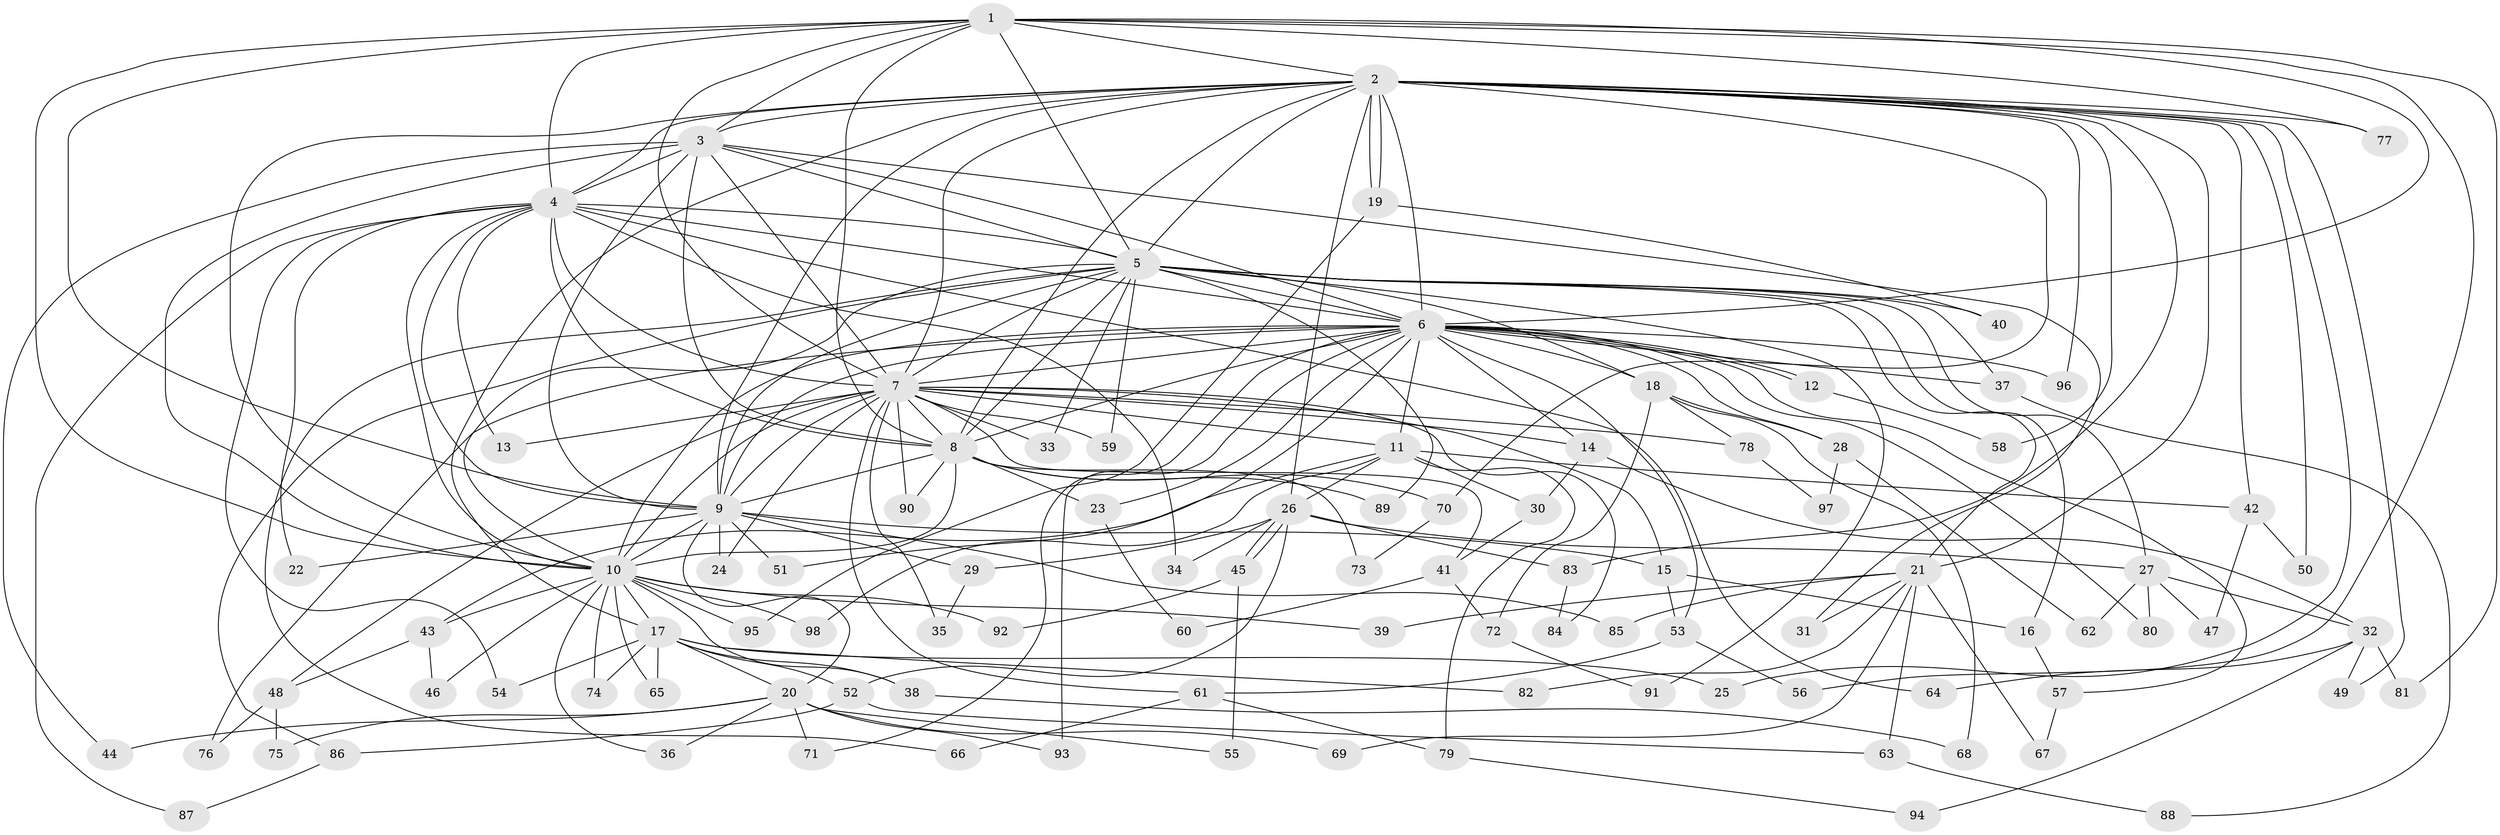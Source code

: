 // coarse degree distribution, {10: 0.041666666666666664, 20: 0.013888888888888888, 9: 0.027777777777777776, 18: 0.027777777777777776, 22: 0.027777777777777776, 24: 0.013888888888888888, 8: 0.027777777777777776, 3: 0.1527777777777778, 2: 0.5277777777777778, 4: 0.041666666666666664, 5: 0.027777777777777776, 7: 0.013888888888888888, 6: 0.05555555555555555}
// Generated by graph-tools (version 1.1) at 2025/51/02/27/25 19:51:43]
// undirected, 98 vertices, 221 edges
graph export_dot {
graph [start="1"]
  node [color=gray90,style=filled];
  1;
  2;
  3;
  4;
  5;
  6;
  7;
  8;
  9;
  10;
  11;
  12;
  13;
  14;
  15;
  16;
  17;
  18;
  19;
  20;
  21;
  22;
  23;
  24;
  25;
  26;
  27;
  28;
  29;
  30;
  31;
  32;
  33;
  34;
  35;
  36;
  37;
  38;
  39;
  40;
  41;
  42;
  43;
  44;
  45;
  46;
  47;
  48;
  49;
  50;
  51;
  52;
  53;
  54;
  55;
  56;
  57;
  58;
  59;
  60;
  61;
  62;
  63;
  64;
  65;
  66;
  67;
  68;
  69;
  70;
  71;
  72;
  73;
  74;
  75;
  76;
  77;
  78;
  79;
  80;
  81;
  82;
  83;
  84;
  85;
  86;
  87;
  88;
  89;
  90;
  91;
  92;
  93;
  94;
  95;
  96;
  97;
  98;
  1 -- 2;
  1 -- 3;
  1 -- 4;
  1 -- 5;
  1 -- 6;
  1 -- 7;
  1 -- 8;
  1 -- 9;
  1 -- 10;
  1 -- 56;
  1 -- 77;
  1 -- 81;
  2 -- 3;
  2 -- 4;
  2 -- 5;
  2 -- 6;
  2 -- 7;
  2 -- 8;
  2 -- 9;
  2 -- 10;
  2 -- 17;
  2 -- 19;
  2 -- 19;
  2 -- 21;
  2 -- 25;
  2 -- 26;
  2 -- 42;
  2 -- 49;
  2 -- 50;
  2 -- 58;
  2 -- 70;
  2 -- 77;
  2 -- 83;
  2 -- 96;
  3 -- 4;
  3 -- 5;
  3 -- 6;
  3 -- 7;
  3 -- 8;
  3 -- 9;
  3 -- 10;
  3 -- 31;
  3 -- 44;
  4 -- 5;
  4 -- 6;
  4 -- 7;
  4 -- 8;
  4 -- 9;
  4 -- 10;
  4 -- 13;
  4 -- 22;
  4 -- 34;
  4 -- 54;
  4 -- 64;
  4 -- 87;
  5 -- 6;
  5 -- 7;
  5 -- 8;
  5 -- 9;
  5 -- 10;
  5 -- 16;
  5 -- 18;
  5 -- 21;
  5 -- 27;
  5 -- 33;
  5 -- 37;
  5 -- 40;
  5 -- 59;
  5 -- 66;
  5 -- 86;
  5 -- 89;
  5 -- 91;
  6 -- 7;
  6 -- 8;
  6 -- 9;
  6 -- 10;
  6 -- 11;
  6 -- 12;
  6 -- 12;
  6 -- 14;
  6 -- 18;
  6 -- 23;
  6 -- 28;
  6 -- 37;
  6 -- 51;
  6 -- 53;
  6 -- 57;
  6 -- 71;
  6 -- 76;
  6 -- 80;
  6 -- 93;
  6 -- 96;
  7 -- 8;
  7 -- 9;
  7 -- 10;
  7 -- 11;
  7 -- 13;
  7 -- 14;
  7 -- 15;
  7 -- 24;
  7 -- 33;
  7 -- 35;
  7 -- 41;
  7 -- 48;
  7 -- 59;
  7 -- 61;
  7 -- 78;
  7 -- 84;
  7 -- 90;
  8 -- 9;
  8 -- 10;
  8 -- 23;
  8 -- 70;
  8 -- 73;
  8 -- 89;
  8 -- 90;
  9 -- 10;
  9 -- 15;
  9 -- 20;
  9 -- 22;
  9 -- 24;
  9 -- 29;
  9 -- 51;
  9 -- 85;
  10 -- 17;
  10 -- 36;
  10 -- 38;
  10 -- 39;
  10 -- 43;
  10 -- 46;
  10 -- 65;
  10 -- 74;
  10 -- 92;
  10 -- 95;
  10 -- 98;
  11 -- 26;
  11 -- 30;
  11 -- 42;
  11 -- 43;
  11 -- 79;
  11 -- 98;
  12 -- 58;
  14 -- 30;
  14 -- 32;
  15 -- 16;
  15 -- 53;
  16 -- 57;
  17 -- 20;
  17 -- 25;
  17 -- 38;
  17 -- 52;
  17 -- 54;
  17 -- 65;
  17 -- 74;
  17 -- 82;
  18 -- 28;
  18 -- 68;
  18 -- 72;
  18 -- 78;
  19 -- 40;
  19 -- 95;
  20 -- 36;
  20 -- 44;
  20 -- 55;
  20 -- 69;
  20 -- 71;
  20 -- 75;
  20 -- 93;
  21 -- 31;
  21 -- 39;
  21 -- 63;
  21 -- 67;
  21 -- 69;
  21 -- 82;
  21 -- 85;
  23 -- 60;
  26 -- 27;
  26 -- 29;
  26 -- 34;
  26 -- 45;
  26 -- 45;
  26 -- 52;
  26 -- 83;
  27 -- 32;
  27 -- 47;
  27 -- 62;
  27 -- 80;
  28 -- 62;
  28 -- 97;
  29 -- 35;
  30 -- 41;
  32 -- 49;
  32 -- 64;
  32 -- 81;
  32 -- 94;
  37 -- 88;
  38 -- 68;
  41 -- 60;
  41 -- 72;
  42 -- 47;
  42 -- 50;
  43 -- 46;
  43 -- 48;
  45 -- 55;
  45 -- 92;
  48 -- 75;
  48 -- 76;
  52 -- 63;
  52 -- 86;
  53 -- 56;
  53 -- 61;
  57 -- 67;
  61 -- 66;
  61 -- 79;
  63 -- 88;
  70 -- 73;
  72 -- 91;
  78 -- 97;
  79 -- 94;
  83 -- 84;
  86 -- 87;
}
